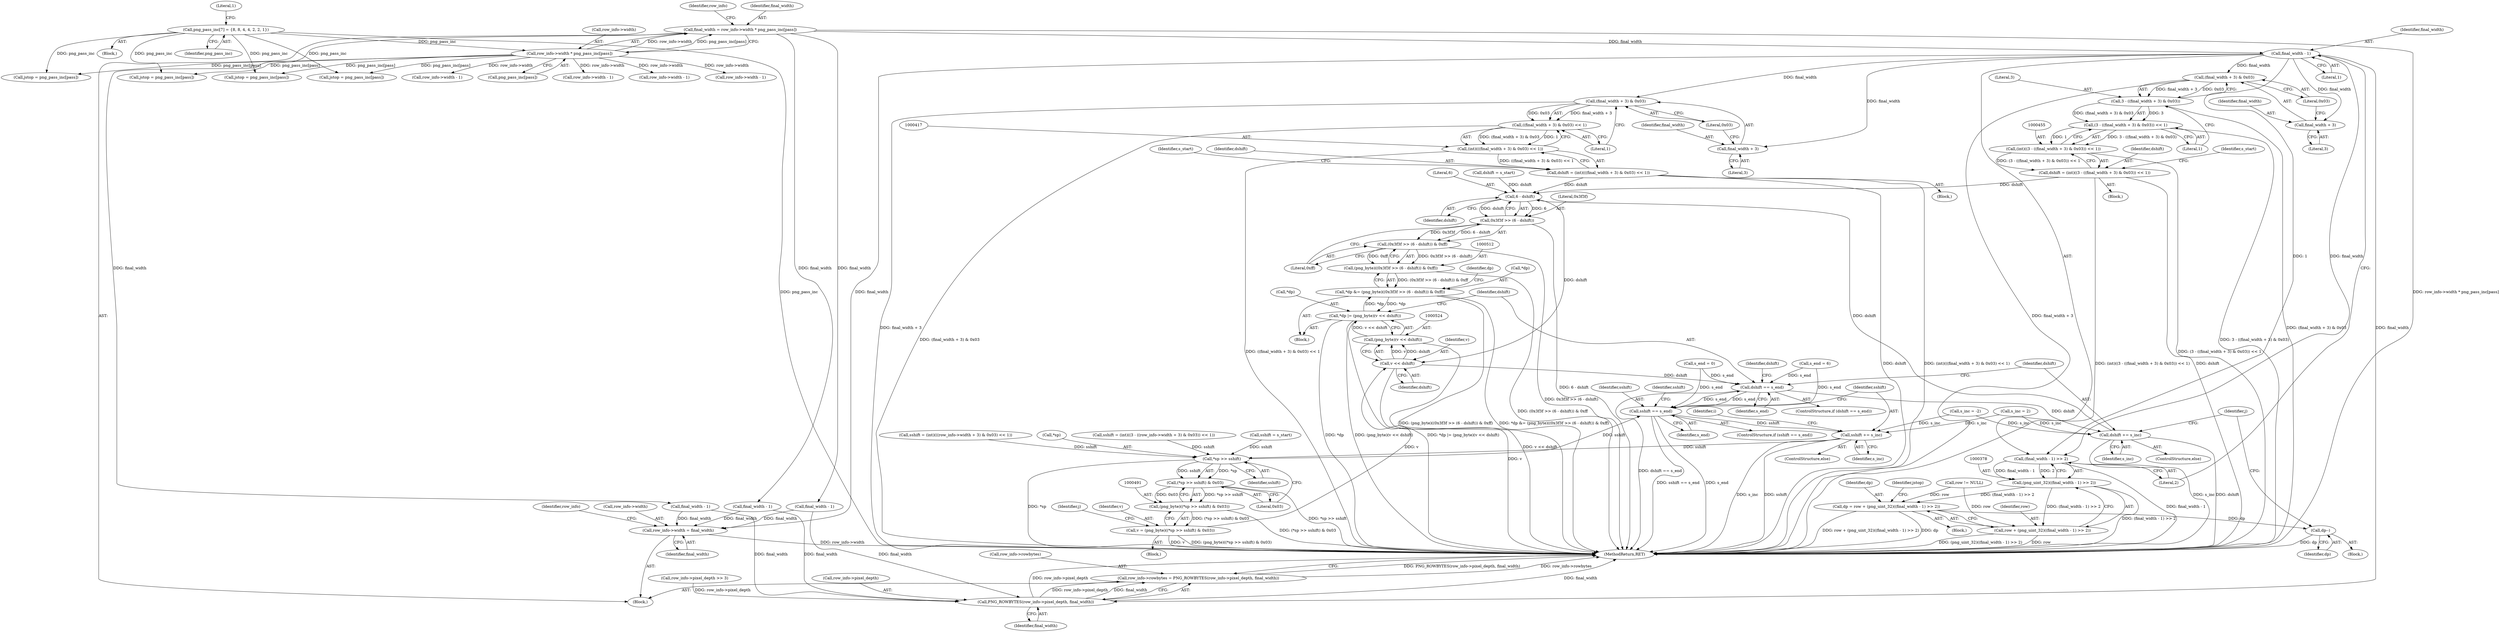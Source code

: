 digraph "0_Chrome_7f3d85b096f66870a15b37c2f40b219b2e292693_10@API" {
"1000380" [label="(Call,final_width - 1)"];
"1000149" [label="(Call,final_width = row_info->width * png_pass_inc[pass])"];
"1000151" [label="(Call,row_info->width * png_pass_inc[pass])"];
"1000134" [label="(Call,png_pass_inc[7] = {8, 8, 4, 4, 2, 2, 1})"];
"1000379" [label="(Call,(final_width - 1) >> 2)"];
"1000377" [label="(Call,(png_uint_32)((final_width - 1) >> 2))"];
"1000373" [label="(Call,dp = row + (png_uint_32)((final_width - 1) >> 2))"];
"1000536" [label="(Call,dp--)"];
"1000375" [label="(Call,row + (png_uint_32)((final_width - 1) >> 2))"];
"1000419" [label="(Call,(final_width + 3) & 0x03)"];
"1000418" [label="(Call,((final_width + 3) & 0x03) << 1)"];
"1000416" [label="(Call,(int)(((final_width + 3) & 0x03) << 1))"];
"1000414" [label="(Call,dshift = (int)(((final_width + 3) & 0x03) << 1))"];
"1000516" [label="(Call,6 - dshift)"];
"1000514" [label="(Call,0x3f3f >> (6 - dshift))"];
"1000513" [label="(Call,(0x3f3f >> (6 - dshift)) & 0xff)"];
"1000511" [label="(Call,(png_byte)((0x3f3f >> (6 - dshift)) & 0xff))"];
"1000508" [label="(Call,*dp &= (png_byte)((0x3f3f >> (6 - dshift)) & 0xff))"];
"1000520" [label="(Call,*dp |= (png_byte)(v << dshift))"];
"1000525" [label="(Call,v << dshift)"];
"1000523" [label="(Call,(png_byte)(v << dshift))"];
"1000529" [label="(Call,dshift == s_end)"];
"1000539" [label="(Call,dshift += s_inc)"];
"1000543" [label="(Call,sshift == s_end)"];
"1000553" [label="(Call,sshift += s_inc)"];
"1000493" [label="(Call,*sp >> sshift)"];
"1000492" [label="(Call,(*sp >> sshift) & 0x03)"];
"1000490" [label="(Call,(png_byte)((*sp >> sshift) & 0x03))"];
"1000488" [label="(Call,v = (png_byte)((*sp >> sshift) & 0x03))"];
"1000420" [label="(Call,final_width + 3)"];
"1000459" [label="(Call,(final_width + 3) & 0x03)"];
"1000457" [label="(Call,3 - ((final_width + 3) & 0x03))"];
"1000456" [label="(Call,(3 - ((final_width + 3) & 0x03)) << 1)"];
"1000454" [label="(Call,(int)((3 - ((final_width + 3) & 0x03)) << 1))"];
"1000452" [label="(Call,dshift = (int)((3 - ((final_width + 3) & 0x03)) << 1))"];
"1000460" [label="(Call,final_width + 3)"];
"1000840" [label="(Call,row_info->width = final_width)"];
"1000849" [label="(Call,PNG_ROWBYTES(row_info->pixel_depth, final_width))"];
"1000845" [label="(Call,row_info->rowbytes = PNG_ROWBYTES(row_info->pixel_depth, final_width))"];
"1000458" [label="(Literal,3)"];
"1000382" [label="(Literal,1)"];
"1000507" [label="(Block,)"];
"1000496" [label="(Identifier,sshift)"];
"1000513" [label="(Call,(0x3f3f >> (6 - dshift)) & 0xff)"];
"1000506" [label="(Identifier,j)"];
"1000516" [label="(Call,6 - dshift)"];
"1000541" [label="(Identifier,s_inc)"];
"1000592" [label="(Call,jstop = png_pass_inc[pass])"];
"1000466" [label="(Identifier,s_start)"];
"1000173" [label="(Call,row_info->width - 1)"];
"1000515" [label="(Literal,0x3f3f)"];
"1000520" [label="(Call,*dp |= (png_byte)(v << dshift))"];
"1000529" [label="(Call,dshift == s_end)"];
"1000763" [label="(Call,row_info->pixel_depth >> 3)"];
"1000461" [label="(Identifier,final_width)"];
"1000494" [label="(Call,*sp)"];
"1000581" [label="(Call,final_width - 1)"];
"1000400" [label="(Block,)"];
"1000527" [label="(Identifier,dshift)"];
"1000357" [label="(Block,)"];
"1000160" [label="(Identifier,row_info)"];
"1000555" [label="(Identifier,s_inc)"];
"1000790" [label="(Call,final_width - 1)"];
"1000383" [label="(Literal,2)"];
"1000795" [label="(Call,jstop = png_pass_inc[pass])"];
"1000437" [label="(Call,sshift = (int)((3 - ((row_info->width + 3) & 0x03)) << 1))"];
"1000567" [label="(Call,row_info->width - 1)"];
"1000850" [label="(Call,row_info->pixel_depth)"];
"1000536" [label="(Call,dp--)"];
"1000844" [label="(Identifier,final_width)"];
"1000547" [label="(Call,sshift = s_start)"];
"1000840" [label="(Call,row_info->width = final_width)"];
"1000511" [label="(Call,(png_byte)((0x3f3f >> (6 - dshift)) & 0xff))"];
"1000137" [label="(Literal,1)"];
"1000424" [label="(Literal,1)"];
"1000152" [label="(Call,row_info->width)"];
"1000553" [label="(Call,sshift += s_inc)"];
"1000468" [label="(Call,s_end = 6)"];
"1000374" [label="(Identifier,dp)"];
"1000845" [label="(Call,row_info->rowbytes = PNG_ROWBYTES(row_info->pixel_depth, final_width))"];
"1000419" [label="(Call,(final_width + 3) & 0x03)"];
"1000373" [label="(Call,dp = row + (png_uint_32)((final_width - 1) >> 2))"];
"1000155" [label="(Call,png_pass_inc[pass])"];
"1000540" [label="(Identifier,dshift)"];
"1000517" [label="(Literal,6)"];
"1000379" [label="(Call,(final_width - 1) >> 2)"];
"1000492" [label="(Call,(*sp >> sshift) & 0x03)"];
"1000534" [label="(Identifier,dshift)"];
"1000147" [label="(Block,)"];
"1000452" [label="(Call,dshift = (int)((3 - ((final_width + 3) & 0x03)) << 1))"];
"1000521" [label="(Call,*dp)"];
"1000463" [label="(Literal,0x03)"];
"1000531" [label="(Identifier,s_end)"];
"1000554" [label="(Identifier,sshift)"];
"1000421" [label="(Identifier,final_width)"];
"1000415" [label="(Identifier,dshift)"];
"1000420" [label="(Call,final_width + 3)"];
"1000462" [label="(Literal,3)"];
"1000519" [label="(Literal,0xff)"];
"1000518" [label="(Identifier,dshift)"];
"1000141" [label="(Call,row != NULL)"];
"1000490" [label="(Call,(png_byte)((*sp >> sshift) & 0x03))"];
"1000414" [label="(Call,dshift = (int)(((final_width + 3) & 0x03) << 1))"];
"1000539" [label="(Call,dshift += s_inc)"];
"1000459" [label="(Call,(final_width + 3) & 0x03)"];
"1000416" [label="(Call,(int)(((final_width + 3) & 0x03) << 1))"];
"1000488" [label="(Call,v = (png_byte)((*sp >> sshift) & 0x03))"];
"1000426" [label="(Identifier,s_start)"];
"1000542" [label="(ControlStructure,if (sshift == s_end))"];
"1000375" [label="(Call,row + (png_uint_32)((final_width - 1) >> 2))"];
"1000423" [label="(Literal,0x03)"];
"1000776" [label="(Call,row_info->width - 1)"];
"1000497" [label="(Literal,0x03)"];
"1000376" [label="(Identifier,row)"];
"1000484" [label="(Identifier,i)"];
"1000841" [label="(Call,row_info->width)"];
"1000390" [label="(Call,jstop = png_pass_inc[pass])"];
"1000849" [label="(Call,PNG_ROWBYTES(row_info->pixel_depth, final_width))"];
"1000418" [label="(Call,((final_width + 3) & 0x03) << 1)"];
"1000514" [label="(Call,0x3f3f >> (6 - dshift))"];
"1000500" [label="(Identifier,j)"];
"1000523" [label="(Call,(png_byte)(v << dshift))"];
"1000151" [label="(Call,row_info->width * png_pass_inc[pass])"];
"1000509" [label="(Call,*dp)"];
"1000431" [label="(Call,s_inc = -2)"];
"1000528" [label="(ControlStructure,if (dshift == s_end))"];
"1000552" [label="(ControlStructure,else)"];
"1000401" [label="(Call,sshift = (int)(((row_info->width + 3) & 0x03) << 1))"];
"1000854" [label="(MethodReturn,RET)"];
"1000526" [label="(Identifier,v)"];
"1000377" [label="(Call,(png_uint_32)((final_width - 1) >> 2))"];
"1000460" [label="(Call,final_width + 3)"];
"1000538" [label="(ControlStructure,else)"];
"1000428" [label="(Call,s_end = 0)"];
"1000366" [label="(Call,row_info->width - 1)"];
"1000530" [label="(Identifier,dshift)"];
"1000134" [label="(Call,png_pass_inc[7] = {8, 8, 4, 4, 2, 2, 1})"];
"1000846" [label="(Call,row_info->rowbytes)"];
"1000422" [label="(Literal,3)"];
"1000471" [label="(Call,s_inc = 2)"];
"1000545" [label="(Identifier,s_end)"];
"1000380" [label="(Call,final_width - 1)"];
"1000525" [label="(Call,v << dshift)"];
"1000391" [label="(Identifier,jstop)"];
"1000135" [label="(Identifier,png_pass_inc)"];
"1000544" [label="(Identifier,sshift)"];
"1000456" [label="(Call,(3 - ((final_width + 3) & 0x03)) << 1)"];
"1000489" [label="(Identifier,v)"];
"1000457" [label="(Call,3 - ((final_width + 3) & 0x03))"];
"1000197" [label="(Call,jstop = png_pass_inc[pass])"];
"1000454" [label="(Call,(int)((3 - ((final_width + 3) & 0x03)) << 1))"];
"1000149" [label="(Call,final_width = row_info->width * png_pass_inc[pass])"];
"1000537" [label="(Identifier,dp)"];
"1000453" [label="(Identifier,dshift)"];
"1000187" [label="(Call,final_width - 1)"];
"1000436" [label="(Block,)"];
"1000150" [label="(Identifier,final_width)"];
"1000105" [label="(Block,)"];
"1000533" [label="(Call,dshift = s_start)"];
"1000485" [label="(Block,)"];
"1000508" [label="(Call,*dp &= (png_byte)((0x3f3f >> (6 - dshift)) & 0xff))"];
"1000847" [label="(Identifier,row_info)"];
"1000464" [label="(Literal,1)"];
"1000853" [label="(Identifier,final_width)"];
"1000548" [label="(Identifier,sshift)"];
"1000381" [label="(Identifier,final_width)"];
"1000532" [label="(Block,)"];
"1000493" [label="(Call,*sp >> sshift)"];
"1000543" [label="(Call,sshift == s_end)"];
"1000522" [label="(Identifier,dp)"];
"1000380" -> "1000379"  [label="AST: "];
"1000380" -> "1000382"  [label="CFG: "];
"1000381" -> "1000380"  [label="AST: "];
"1000382" -> "1000380"  [label="AST: "];
"1000383" -> "1000380"  [label="CFG: "];
"1000380" -> "1000379"  [label="DDG: final_width"];
"1000380" -> "1000379"  [label="DDG: 1"];
"1000149" -> "1000380"  [label="DDG: final_width"];
"1000380" -> "1000419"  [label="DDG: final_width"];
"1000380" -> "1000420"  [label="DDG: final_width"];
"1000380" -> "1000459"  [label="DDG: final_width"];
"1000380" -> "1000460"  [label="DDG: final_width"];
"1000380" -> "1000840"  [label="DDG: final_width"];
"1000380" -> "1000849"  [label="DDG: final_width"];
"1000149" -> "1000147"  [label="AST: "];
"1000149" -> "1000151"  [label="CFG: "];
"1000150" -> "1000149"  [label="AST: "];
"1000151" -> "1000149"  [label="AST: "];
"1000160" -> "1000149"  [label="CFG: "];
"1000149" -> "1000854"  [label="DDG: row_info->width * png_pass_inc[pass]"];
"1000151" -> "1000149"  [label="DDG: row_info->width"];
"1000151" -> "1000149"  [label="DDG: png_pass_inc[pass]"];
"1000149" -> "1000187"  [label="DDG: final_width"];
"1000149" -> "1000581"  [label="DDG: final_width"];
"1000149" -> "1000790"  [label="DDG: final_width"];
"1000151" -> "1000155"  [label="CFG: "];
"1000152" -> "1000151"  [label="AST: "];
"1000155" -> "1000151"  [label="AST: "];
"1000134" -> "1000151"  [label="DDG: png_pass_inc"];
"1000151" -> "1000173"  [label="DDG: row_info->width"];
"1000151" -> "1000197"  [label="DDG: png_pass_inc[pass]"];
"1000151" -> "1000366"  [label="DDG: row_info->width"];
"1000151" -> "1000390"  [label="DDG: png_pass_inc[pass]"];
"1000151" -> "1000567"  [label="DDG: row_info->width"];
"1000151" -> "1000592"  [label="DDG: png_pass_inc[pass]"];
"1000151" -> "1000776"  [label="DDG: row_info->width"];
"1000151" -> "1000795"  [label="DDG: png_pass_inc[pass]"];
"1000134" -> "1000105"  [label="AST: "];
"1000134" -> "1000135"  [label="CFG: "];
"1000135" -> "1000134"  [label="AST: "];
"1000137" -> "1000134"  [label="CFG: "];
"1000134" -> "1000854"  [label="DDG: png_pass_inc"];
"1000134" -> "1000197"  [label="DDG: png_pass_inc"];
"1000134" -> "1000390"  [label="DDG: png_pass_inc"];
"1000134" -> "1000592"  [label="DDG: png_pass_inc"];
"1000134" -> "1000795"  [label="DDG: png_pass_inc"];
"1000379" -> "1000377"  [label="AST: "];
"1000379" -> "1000383"  [label="CFG: "];
"1000383" -> "1000379"  [label="AST: "];
"1000377" -> "1000379"  [label="CFG: "];
"1000379" -> "1000854"  [label="DDG: final_width - 1"];
"1000379" -> "1000377"  [label="DDG: final_width - 1"];
"1000379" -> "1000377"  [label="DDG: 2"];
"1000377" -> "1000375"  [label="AST: "];
"1000378" -> "1000377"  [label="AST: "];
"1000375" -> "1000377"  [label="CFG: "];
"1000377" -> "1000854"  [label="DDG: (final_width - 1) >> 2"];
"1000377" -> "1000373"  [label="DDG: (final_width - 1) >> 2"];
"1000377" -> "1000375"  [label="DDG: (final_width - 1) >> 2"];
"1000373" -> "1000357"  [label="AST: "];
"1000373" -> "1000375"  [label="CFG: "];
"1000374" -> "1000373"  [label="AST: "];
"1000375" -> "1000373"  [label="AST: "];
"1000391" -> "1000373"  [label="CFG: "];
"1000373" -> "1000854"  [label="DDG: row + (png_uint_32)((final_width - 1) >> 2)"];
"1000373" -> "1000854"  [label="DDG: dp"];
"1000141" -> "1000373"  [label="DDG: row"];
"1000373" -> "1000536"  [label="DDG: dp"];
"1000536" -> "1000532"  [label="AST: "];
"1000536" -> "1000537"  [label="CFG: "];
"1000537" -> "1000536"  [label="AST: "];
"1000506" -> "1000536"  [label="CFG: "];
"1000536" -> "1000854"  [label="DDG: dp"];
"1000376" -> "1000375"  [label="AST: "];
"1000375" -> "1000854"  [label="DDG: row"];
"1000375" -> "1000854"  [label="DDG: (png_uint_32)((final_width - 1) >> 2)"];
"1000141" -> "1000375"  [label="DDG: row"];
"1000419" -> "1000418"  [label="AST: "];
"1000419" -> "1000423"  [label="CFG: "];
"1000420" -> "1000419"  [label="AST: "];
"1000423" -> "1000419"  [label="AST: "];
"1000424" -> "1000419"  [label="CFG: "];
"1000419" -> "1000854"  [label="DDG: final_width + 3"];
"1000419" -> "1000418"  [label="DDG: final_width + 3"];
"1000419" -> "1000418"  [label="DDG: 0x03"];
"1000418" -> "1000416"  [label="AST: "];
"1000418" -> "1000424"  [label="CFG: "];
"1000424" -> "1000418"  [label="AST: "];
"1000416" -> "1000418"  [label="CFG: "];
"1000418" -> "1000854"  [label="DDG: (final_width + 3) & 0x03"];
"1000418" -> "1000416"  [label="DDG: (final_width + 3) & 0x03"];
"1000418" -> "1000416"  [label="DDG: 1"];
"1000416" -> "1000414"  [label="AST: "];
"1000417" -> "1000416"  [label="AST: "];
"1000414" -> "1000416"  [label="CFG: "];
"1000416" -> "1000854"  [label="DDG: ((final_width + 3) & 0x03) << 1"];
"1000416" -> "1000414"  [label="DDG: ((final_width + 3) & 0x03) << 1"];
"1000414" -> "1000400"  [label="AST: "];
"1000415" -> "1000414"  [label="AST: "];
"1000426" -> "1000414"  [label="CFG: "];
"1000414" -> "1000854"  [label="DDG: (int)(((final_width + 3) & 0x03) << 1)"];
"1000414" -> "1000854"  [label="DDG: dshift"];
"1000414" -> "1000516"  [label="DDG: dshift"];
"1000516" -> "1000514"  [label="AST: "];
"1000516" -> "1000518"  [label="CFG: "];
"1000517" -> "1000516"  [label="AST: "];
"1000518" -> "1000516"  [label="AST: "];
"1000514" -> "1000516"  [label="CFG: "];
"1000516" -> "1000514"  [label="DDG: 6"];
"1000516" -> "1000514"  [label="DDG: dshift"];
"1000539" -> "1000516"  [label="DDG: dshift"];
"1000452" -> "1000516"  [label="DDG: dshift"];
"1000533" -> "1000516"  [label="DDG: dshift"];
"1000516" -> "1000525"  [label="DDG: dshift"];
"1000514" -> "1000513"  [label="AST: "];
"1000515" -> "1000514"  [label="AST: "];
"1000519" -> "1000514"  [label="CFG: "];
"1000514" -> "1000854"  [label="DDG: 6 - dshift"];
"1000514" -> "1000513"  [label="DDG: 0x3f3f"];
"1000514" -> "1000513"  [label="DDG: 6 - dshift"];
"1000513" -> "1000511"  [label="AST: "];
"1000513" -> "1000519"  [label="CFG: "];
"1000519" -> "1000513"  [label="AST: "];
"1000511" -> "1000513"  [label="CFG: "];
"1000513" -> "1000854"  [label="DDG: 0x3f3f >> (6 - dshift)"];
"1000513" -> "1000511"  [label="DDG: 0x3f3f >> (6 - dshift)"];
"1000513" -> "1000511"  [label="DDG: 0xff"];
"1000511" -> "1000508"  [label="AST: "];
"1000512" -> "1000511"  [label="AST: "];
"1000508" -> "1000511"  [label="CFG: "];
"1000511" -> "1000854"  [label="DDG: (0x3f3f >> (6 - dshift)) & 0xff"];
"1000511" -> "1000508"  [label="DDG: (0x3f3f >> (6 - dshift)) & 0xff"];
"1000508" -> "1000507"  [label="AST: "];
"1000509" -> "1000508"  [label="AST: "];
"1000522" -> "1000508"  [label="CFG: "];
"1000508" -> "1000854"  [label="DDG: (png_byte)((0x3f3f >> (6 - dshift)) & 0xff)"];
"1000508" -> "1000854"  [label="DDG: *dp &= (png_byte)((0x3f3f >> (6 - dshift)) & 0xff)"];
"1000520" -> "1000508"  [label="DDG: *dp"];
"1000508" -> "1000520"  [label="DDG: *dp"];
"1000520" -> "1000507"  [label="AST: "];
"1000520" -> "1000523"  [label="CFG: "];
"1000521" -> "1000520"  [label="AST: "];
"1000523" -> "1000520"  [label="AST: "];
"1000530" -> "1000520"  [label="CFG: "];
"1000520" -> "1000854"  [label="DDG: *dp |= (png_byte)(v << dshift)"];
"1000520" -> "1000854"  [label="DDG: *dp"];
"1000520" -> "1000854"  [label="DDG: (png_byte)(v << dshift)"];
"1000523" -> "1000520"  [label="DDG: v << dshift"];
"1000525" -> "1000523"  [label="AST: "];
"1000525" -> "1000527"  [label="CFG: "];
"1000526" -> "1000525"  [label="AST: "];
"1000527" -> "1000525"  [label="AST: "];
"1000523" -> "1000525"  [label="CFG: "];
"1000525" -> "1000854"  [label="DDG: v"];
"1000525" -> "1000523"  [label="DDG: v"];
"1000525" -> "1000523"  [label="DDG: dshift"];
"1000488" -> "1000525"  [label="DDG: v"];
"1000525" -> "1000529"  [label="DDG: dshift"];
"1000524" -> "1000523"  [label="AST: "];
"1000523" -> "1000854"  [label="DDG: v << dshift"];
"1000529" -> "1000528"  [label="AST: "];
"1000529" -> "1000531"  [label="CFG: "];
"1000530" -> "1000529"  [label="AST: "];
"1000531" -> "1000529"  [label="AST: "];
"1000534" -> "1000529"  [label="CFG: "];
"1000540" -> "1000529"  [label="CFG: "];
"1000529" -> "1000854"  [label="DDG: dshift == s_end"];
"1000468" -> "1000529"  [label="DDG: s_end"];
"1000543" -> "1000529"  [label="DDG: s_end"];
"1000428" -> "1000529"  [label="DDG: s_end"];
"1000529" -> "1000539"  [label="DDG: dshift"];
"1000529" -> "1000543"  [label="DDG: s_end"];
"1000539" -> "1000538"  [label="AST: "];
"1000539" -> "1000541"  [label="CFG: "];
"1000540" -> "1000539"  [label="AST: "];
"1000541" -> "1000539"  [label="AST: "];
"1000506" -> "1000539"  [label="CFG: "];
"1000539" -> "1000854"  [label="DDG: dshift"];
"1000539" -> "1000854"  [label="DDG: s_inc"];
"1000471" -> "1000539"  [label="DDG: s_inc"];
"1000431" -> "1000539"  [label="DDG: s_inc"];
"1000543" -> "1000542"  [label="AST: "];
"1000543" -> "1000545"  [label="CFG: "];
"1000544" -> "1000543"  [label="AST: "];
"1000545" -> "1000543"  [label="AST: "];
"1000548" -> "1000543"  [label="CFG: "];
"1000554" -> "1000543"  [label="CFG: "];
"1000543" -> "1000854"  [label="DDG: sshift == s_end"];
"1000543" -> "1000854"  [label="DDG: s_end"];
"1000493" -> "1000543"  [label="DDG: sshift"];
"1000468" -> "1000543"  [label="DDG: s_end"];
"1000428" -> "1000543"  [label="DDG: s_end"];
"1000543" -> "1000553"  [label="DDG: sshift"];
"1000553" -> "1000552"  [label="AST: "];
"1000553" -> "1000555"  [label="CFG: "];
"1000554" -> "1000553"  [label="AST: "];
"1000555" -> "1000553"  [label="AST: "];
"1000484" -> "1000553"  [label="CFG: "];
"1000553" -> "1000854"  [label="DDG: sshift"];
"1000553" -> "1000854"  [label="DDG: s_inc"];
"1000553" -> "1000493"  [label="DDG: sshift"];
"1000471" -> "1000553"  [label="DDG: s_inc"];
"1000431" -> "1000553"  [label="DDG: s_inc"];
"1000493" -> "1000492"  [label="AST: "];
"1000493" -> "1000496"  [label="CFG: "];
"1000494" -> "1000493"  [label="AST: "];
"1000496" -> "1000493"  [label="AST: "];
"1000497" -> "1000493"  [label="CFG: "];
"1000493" -> "1000854"  [label="DDG: *sp"];
"1000493" -> "1000492"  [label="DDG: *sp"];
"1000493" -> "1000492"  [label="DDG: sshift"];
"1000547" -> "1000493"  [label="DDG: sshift"];
"1000401" -> "1000493"  [label="DDG: sshift"];
"1000437" -> "1000493"  [label="DDG: sshift"];
"1000492" -> "1000490"  [label="AST: "];
"1000492" -> "1000497"  [label="CFG: "];
"1000497" -> "1000492"  [label="AST: "];
"1000490" -> "1000492"  [label="CFG: "];
"1000492" -> "1000854"  [label="DDG: *sp >> sshift"];
"1000492" -> "1000490"  [label="DDG: *sp >> sshift"];
"1000492" -> "1000490"  [label="DDG: 0x03"];
"1000490" -> "1000488"  [label="AST: "];
"1000491" -> "1000490"  [label="AST: "];
"1000488" -> "1000490"  [label="CFG: "];
"1000490" -> "1000854"  [label="DDG: (*sp >> sshift) & 0x03"];
"1000490" -> "1000488"  [label="DDG: (*sp >> sshift) & 0x03"];
"1000488" -> "1000485"  [label="AST: "];
"1000489" -> "1000488"  [label="AST: "];
"1000500" -> "1000488"  [label="CFG: "];
"1000488" -> "1000854"  [label="DDG: v"];
"1000488" -> "1000854"  [label="DDG: (png_byte)((*sp >> sshift) & 0x03)"];
"1000420" -> "1000422"  [label="CFG: "];
"1000421" -> "1000420"  [label="AST: "];
"1000422" -> "1000420"  [label="AST: "];
"1000423" -> "1000420"  [label="CFG: "];
"1000459" -> "1000457"  [label="AST: "];
"1000459" -> "1000463"  [label="CFG: "];
"1000460" -> "1000459"  [label="AST: "];
"1000463" -> "1000459"  [label="AST: "];
"1000457" -> "1000459"  [label="CFG: "];
"1000459" -> "1000854"  [label="DDG: final_width + 3"];
"1000459" -> "1000457"  [label="DDG: final_width + 3"];
"1000459" -> "1000457"  [label="DDG: 0x03"];
"1000457" -> "1000456"  [label="AST: "];
"1000458" -> "1000457"  [label="AST: "];
"1000464" -> "1000457"  [label="CFG: "];
"1000457" -> "1000854"  [label="DDG: (final_width + 3) & 0x03"];
"1000457" -> "1000456"  [label="DDG: 3"];
"1000457" -> "1000456"  [label="DDG: (final_width + 3) & 0x03"];
"1000456" -> "1000454"  [label="AST: "];
"1000456" -> "1000464"  [label="CFG: "];
"1000464" -> "1000456"  [label="AST: "];
"1000454" -> "1000456"  [label="CFG: "];
"1000456" -> "1000854"  [label="DDG: 3 - ((final_width + 3) & 0x03)"];
"1000456" -> "1000454"  [label="DDG: 3 - ((final_width + 3) & 0x03)"];
"1000456" -> "1000454"  [label="DDG: 1"];
"1000454" -> "1000452"  [label="AST: "];
"1000455" -> "1000454"  [label="AST: "];
"1000452" -> "1000454"  [label="CFG: "];
"1000454" -> "1000854"  [label="DDG: (3 - ((final_width + 3) & 0x03)) << 1"];
"1000454" -> "1000452"  [label="DDG: (3 - ((final_width + 3) & 0x03)) << 1"];
"1000452" -> "1000436"  [label="AST: "];
"1000453" -> "1000452"  [label="AST: "];
"1000466" -> "1000452"  [label="CFG: "];
"1000452" -> "1000854"  [label="DDG: dshift"];
"1000452" -> "1000854"  [label="DDG: (int)((3 - ((final_width + 3) & 0x03)) << 1)"];
"1000460" -> "1000462"  [label="CFG: "];
"1000461" -> "1000460"  [label="AST: "];
"1000462" -> "1000460"  [label="AST: "];
"1000463" -> "1000460"  [label="CFG: "];
"1000840" -> "1000147"  [label="AST: "];
"1000840" -> "1000844"  [label="CFG: "];
"1000841" -> "1000840"  [label="AST: "];
"1000844" -> "1000840"  [label="AST: "];
"1000847" -> "1000840"  [label="CFG: "];
"1000840" -> "1000854"  [label="DDG: row_info->width"];
"1000790" -> "1000840"  [label="DDG: final_width"];
"1000187" -> "1000840"  [label="DDG: final_width"];
"1000581" -> "1000840"  [label="DDG: final_width"];
"1000849" -> "1000845"  [label="AST: "];
"1000849" -> "1000853"  [label="CFG: "];
"1000850" -> "1000849"  [label="AST: "];
"1000853" -> "1000849"  [label="AST: "];
"1000845" -> "1000849"  [label="CFG: "];
"1000849" -> "1000854"  [label="DDG: row_info->pixel_depth"];
"1000849" -> "1000854"  [label="DDG: final_width"];
"1000849" -> "1000845"  [label="DDG: row_info->pixel_depth"];
"1000849" -> "1000845"  [label="DDG: final_width"];
"1000763" -> "1000849"  [label="DDG: row_info->pixel_depth"];
"1000790" -> "1000849"  [label="DDG: final_width"];
"1000187" -> "1000849"  [label="DDG: final_width"];
"1000581" -> "1000849"  [label="DDG: final_width"];
"1000845" -> "1000147"  [label="AST: "];
"1000846" -> "1000845"  [label="AST: "];
"1000854" -> "1000845"  [label="CFG: "];
"1000845" -> "1000854"  [label="DDG: PNG_ROWBYTES(row_info->pixel_depth, final_width)"];
"1000845" -> "1000854"  [label="DDG: row_info->rowbytes"];
}
